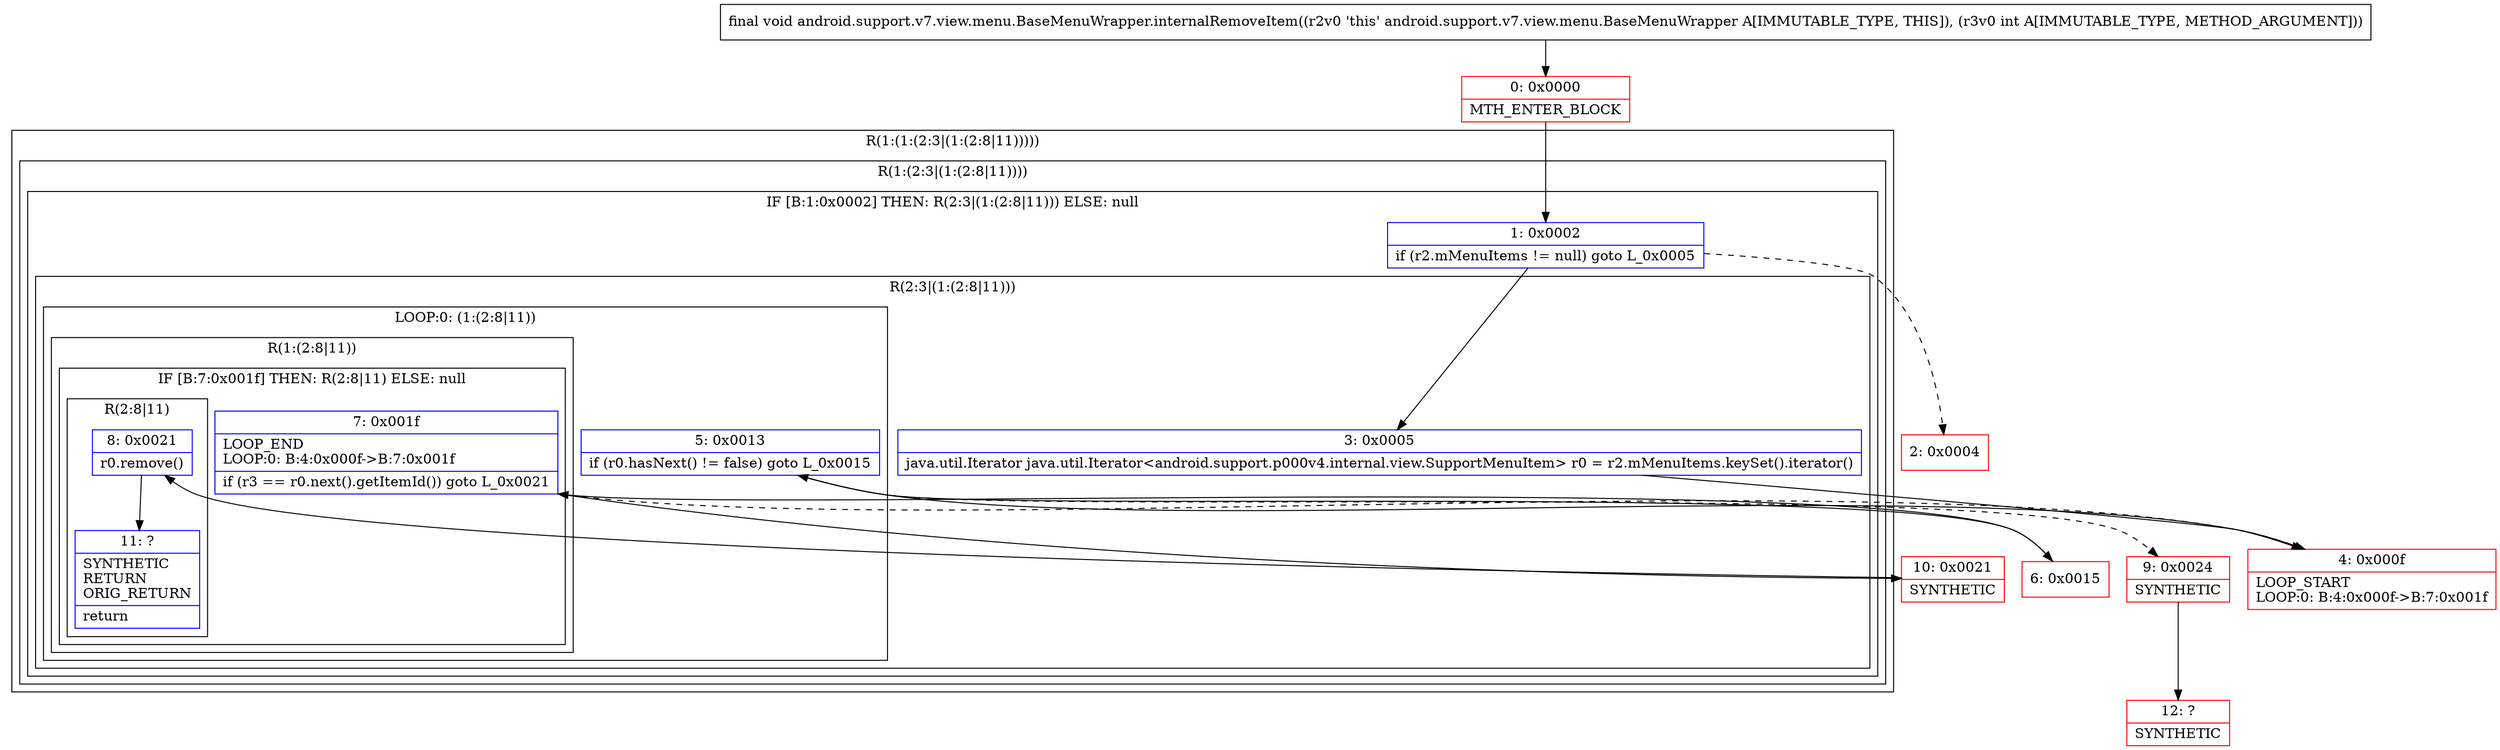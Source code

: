 digraph "CFG forandroid.support.v7.view.menu.BaseMenuWrapper.internalRemoveItem(I)V" {
subgraph cluster_Region_765613128 {
label = "R(1:(1:(2:3|(1:(2:8|11)))))";
node [shape=record,color=blue];
subgraph cluster_Region_2141898705 {
label = "R(1:(2:3|(1:(2:8|11))))";
node [shape=record,color=blue];
subgraph cluster_IfRegion_143781312 {
label = "IF [B:1:0x0002] THEN: R(2:3|(1:(2:8|11))) ELSE: null";
node [shape=record,color=blue];
Node_1 [shape=record,label="{1\:\ 0x0002|if (r2.mMenuItems != null) goto L_0x0005\l}"];
subgraph cluster_Region_682263137 {
label = "R(2:3|(1:(2:8|11)))";
node [shape=record,color=blue];
Node_3 [shape=record,label="{3\:\ 0x0005|java.util.Iterator java.util.Iterator\<android.support.p000v4.internal.view.SupportMenuItem\> r0 = r2.mMenuItems.keySet().iterator()\l}"];
subgraph cluster_LoopRegion_1039194136 {
label = "LOOP:0: (1:(2:8|11))";
node [shape=record,color=blue];
Node_5 [shape=record,label="{5\:\ 0x0013|if (r0.hasNext() != false) goto L_0x0015\l}"];
subgraph cluster_Region_1383837734 {
label = "R(1:(2:8|11))";
node [shape=record,color=blue];
subgraph cluster_IfRegion_1783824681 {
label = "IF [B:7:0x001f] THEN: R(2:8|11) ELSE: null";
node [shape=record,color=blue];
Node_7 [shape=record,label="{7\:\ 0x001f|LOOP_END\lLOOP:0: B:4:0x000f\-\>B:7:0x001f\l|if (r3 == r0.next().getItemId()) goto L_0x0021\l}"];
subgraph cluster_Region_1519744690 {
label = "R(2:8|11)";
node [shape=record,color=blue];
Node_8 [shape=record,label="{8\:\ 0x0021|r0.remove()\l}"];
Node_11 [shape=record,label="{11\:\ ?|SYNTHETIC\lRETURN\lORIG_RETURN\l|return\l}"];
}
}
}
}
}
}
}
}
Node_0 [shape=record,color=red,label="{0\:\ 0x0000|MTH_ENTER_BLOCK\l}"];
Node_2 [shape=record,color=red,label="{2\:\ 0x0004}"];
Node_4 [shape=record,color=red,label="{4\:\ 0x000f|LOOP_START\lLOOP:0: B:4:0x000f\-\>B:7:0x001f\l}"];
Node_6 [shape=record,color=red,label="{6\:\ 0x0015}"];
Node_9 [shape=record,color=red,label="{9\:\ 0x0024|SYNTHETIC\l}"];
Node_10 [shape=record,color=red,label="{10\:\ 0x0021|SYNTHETIC\l}"];
Node_12 [shape=record,color=red,label="{12\:\ ?|SYNTHETIC\l}"];
MethodNode[shape=record,label="{final void android.support.v7.view.menu.BaseMenuWrapper.internalRemoveItem((r2v0 'this' android.support.v7.view.menu.BaseMenuWrapper A[IMMUTABLE_TYPE, THIS]), (r3v0 int A[IMMUTABLE_TYPE, METHOD_ARGUMENT])) }"];
MethodNode -> Node_0;
Node_1 -> Node_2[style=dashed];
Node_1 -> Node_3;
Node_3 -> Node_4;
Node_5 -> Node_6;
Node_5 -> Node_9[style=dashed];
Node_7 -> Node_4[style=dashed];
Node_7 -> Node_10;
Node_8 -> Node_11;
Node_0 -> Node_1;
Node_4 -> Node_5;
Node_6 -> Node_7;
Node_9 -> Node_12;
Node_10 -> Node_8;
}

